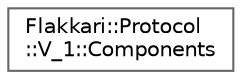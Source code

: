 digraph "Graphical Class Hierarchy"
{
 // LATEX_PDF_SIZE
  bgcolor="transparent";
  edge [fontname=Helvetica,fontsize=10,labelfontname=Helvetica,labelfontsize=10];
  node [fontname=Helvetica,fontsize=10,shape=box,height=0.2,width=0.4];
  rankdir="LR";
  Node0 [id="Node000000",label="Flakkari::Protocol\l::V_1::Components",height=0.2,width=0.4,color="grey40", fillcolor="white", style="filled",URL="$d1/deb/classFlakkari_1_1Protocol_1_1V__1_1_1Components.html",tooltip=" "];
}
